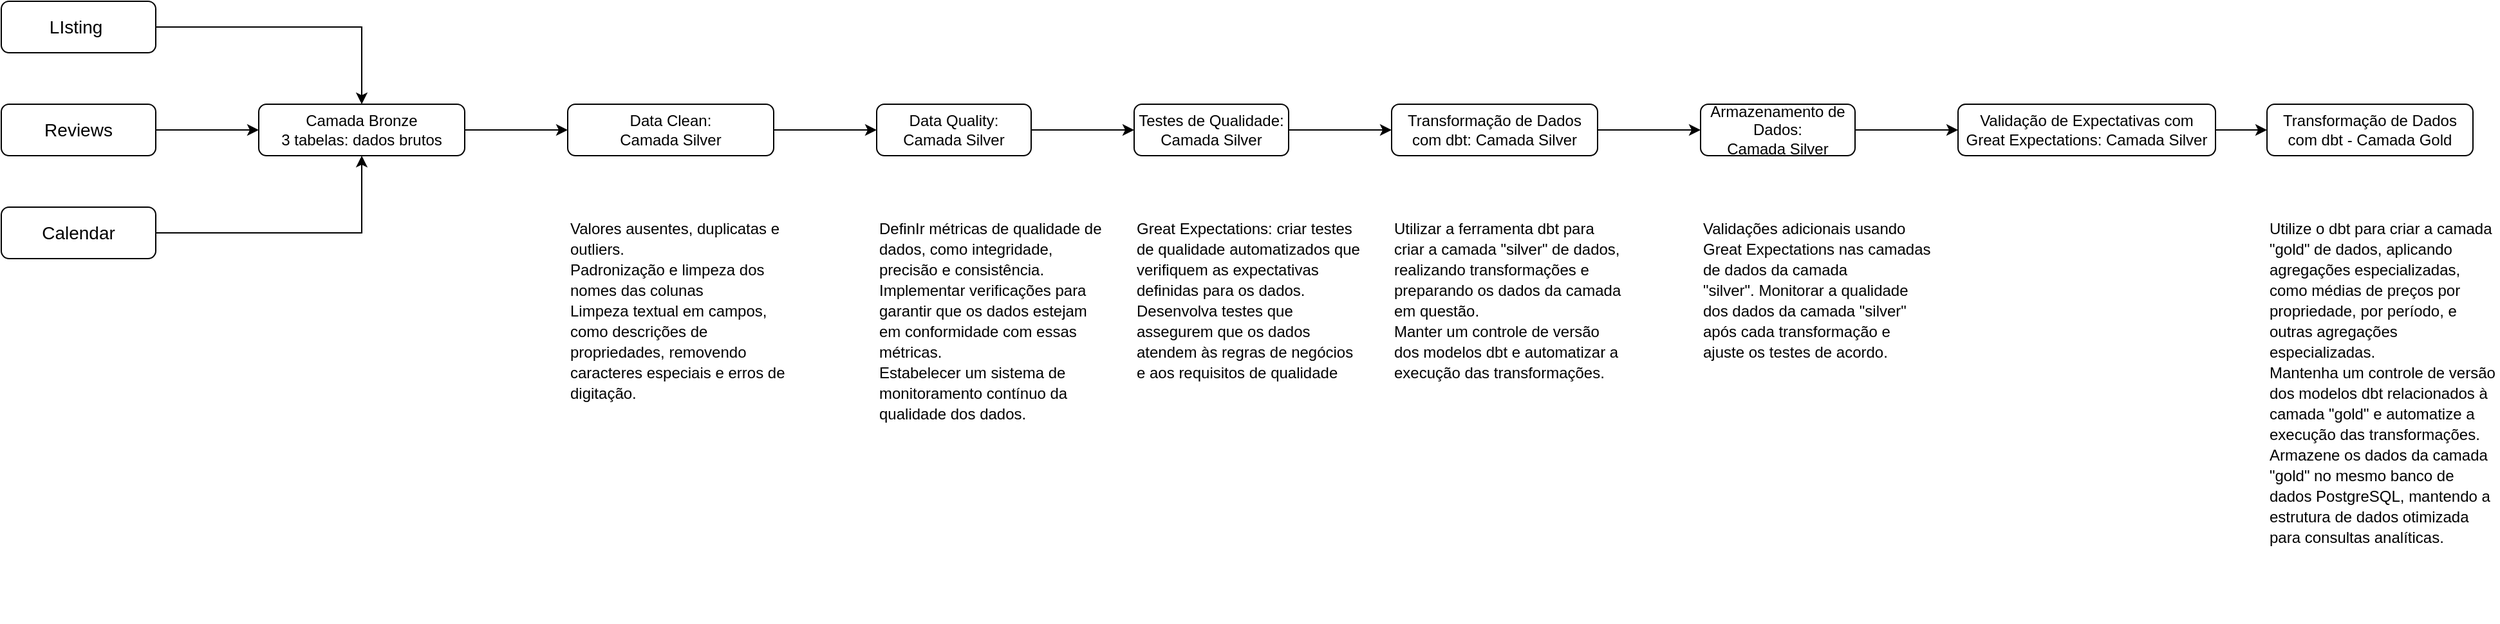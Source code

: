 <mxfile version="24.7.17">
  <diagram name="Page-1" id="xQ8s2Q3PXeCIFm0nmp8_">
    <mxGraphModel dx="1660" dy="822" grid="1" gridSize="10" guides="1" tooltips="1" connect="1" arrows="1" fold="1" page="1" pageScale="1" pageWidth="827" pageHeight="1169" math="0" shadow="0">
      <root>
        <mxCell id="0" />
        <mxCell id="1" parent="0" />
        <mxCell id="dPkHiC-_x82WxMXVspac-6" style="edgeStyle=orthogonalEdgeStyle;rounded=0;orthogonalLoop=1;jettySize=auto;html=1;entryX=0.5;entryY=0;entryDx=0;entryDy=0;" parent="1" source="dPkHiC-_x82WxMXVspac-1" edge="1" target="dPkHiC-_x82WxMXVspac-9">
          <mxGeometry relative="1" as="geometry">
            <mxPoint x="310" y="270" as="targetPoint" />
          </mxGeometry>
        </mxCell>
        <mxCell id="dPkHiC-_x82WxMXVspac-1" value="&lt;font style=&quot;font-size: 14px;&quot;&gt;LIsting&amp;nbsp;&lt;/font&gt;" style="rounded=1;whiteSpace=wrap;html=1;" parent="1" vertex="1">
          <mxGeometry x="40" y="160" width="120" height="40" as="geometry" />
        </mxCell>
        <mxCell id="dPkHiC-_x82WxMXVspac-2" value="&lt;font style=&quot;font-size: 14px;&quot;&gt;Reviews&lt;/font&gt;" style="rounded=1;whiteSpace=wrap;html=1;" parent="1" vertex="1">
          <mxGeometry x="40" y="240" width="120" height="40" as="geometry" />
        </mxCell>
        <mxCell id="dPkHiC-_x82WxMXVspac-8" style="edgeStyle=orthogonalEdgeStyle;rounded=0;orthogonalLoop=1;jettySize=auto;html=1;entryX=0.5;entryY=1;entryDx=0;entryDy=0;" parent="1" source="dPkHiC-_x82WxMXVspac-4" edge="1" target="dPkHiC-_x82WxMXVspac-9">
          <mxGeometry relative="1" as="geometry">
            <mxPoint x="310" y="270" as="targetPoint" />
          </mxGeometry>
        </mxCell>
        <mxCell id="dPkHiC-_x82WxMXVspac-4" value="&lt;font style=&quot;font-size: 14px;&quot;&gt;Calendar&lt;/font&gt;" style="rounded=1;whiteSpace=wrap;html=1;" parent="1" vertex="1">
          <mxGeometry x="40" y="320" width="120" height="40" as="geometry" />
        </mxCell>
        <mxCell id="dPkHiC-_x82WxMXVspac-10" value="" style="edgeStyle=orthogonalEdgeStyle;rounded=0;orthogonalLoop=1;jettySize=auto;html=1;" parent="1" source="dPkHiC-_x82WxMXVspac-2" target="dPkHiC-_x82WxMXVspac-9" edge="1">
          <mxGeometry relative="1" as="geometry">
            <mxPoint x="310" y="270" as="targetPoint" />
            <mxPoint x="160" y="270" as="sourcePoint" />
          </mxGeometry>
        </mxCell>
        <mxCell id="dPkHiC-_x82WxMXVspac-12" value="" style="edgeStyle=orthogonalEdgeStyle;rounded=0;orthogonalLoop=1;jettySize=auto;html=1;" parent="1" source="dPkHiC-_x82WxMXVspac-9" target="dPkHiC-_x82WxMXVspac-11" edge="1">
          <mxGeometry relative="1" as="geometry" />
        </mxCell>
        <mxCell id="dPkHiC-_x82WxMXVspac-9" value="Camada Bronze&lt;br&gt;3 tabelas: dados brutos" style="rounded=1;whiteSpace=wrap;html=1;" parent="1" vertex="1">
          <mxGeometry x="240" y="240" width="160" height="40" as="geometry" />
        </mxCell>
        <mxCell id="dPkHiC-_x82WxMXVspac-14" value="" style="edgeStyle=orthogonalEdgeStyle;rounded=0;orthogonalLoop=1;jettySize=auto;html=1;" parent="1" source="dPkHiC-_x82WxMXVspac-11" target="dPkHiC-_x82WxMXVspac-13" edge="1">
          <mxGeometry relative="1" as="geometry" />
        </mxCell>
        <mxCell id="dPkHiC-_x82WxMXVspac-11" value="Data Clean:&lt;div&gt;Camada Silver&lt;/div&gt;" style="rounded=1;whiteSpace=wrap;html=1;" parent="1" vertex="1">
          <mxGeometry x="480" y="240" width="160" height="40" as="geometry" />
        </mxCell>
        <mxCell id="dPkHiC-_x82WxMXVspac-21" value="" style="edgeStyle=orthogonalEdgeStyle;rounded=0;orthogonalLoop=1;jettySize=auto;html=1;" parent="1" source="dPkHiC-_x82WxMXVspac-13" target="dPkHiC-_x82WxMXVspac-20" edge="1">
          <mxGeometry relative="1" as="geometry" />
        </mxCell>
        <mxCell id="dPkHiC-_x82WxMXVspac-13" value="Data Quality:&lt;div&gt;Camada Silver&lt;/div&gt;" style="rounded=1;whiteSpace=wrap;html=1;" parent="1" vertex="1">
          <mxGeometry x="720" y="240" width="120" height="40" as="geometry" />
        </mxCell>
        <mxCell id="dPkHiC-_x82WxMXVspac-17" value="&lt;h1 style=&quot;margin-top: 0px; line-height: 50%;&quot;&gt;&lt;font style=&quot;font-size: 12px; font-weight: normal;&quot;&gt;Valores ausentes, duplicatas e outliers.&lt;br&gt;&lt;/font&gt;&lt;span style=&quot;background-color: initial; font-size: 12px; font-weight: normal;&quot;&gt;Padronização e limpeza dos nomes das colunas&lt;br&gt;&lt;/span&gt;&lt;span style=&quot;background-color: initial; font-size: 12px; font-weight: normal;&quot;&gt;Limpeza textual em campos, como descrições de propriedades, removendo caracteres especiais e erros de digitação.&lt;/span&gt;&lt;/h1&gt;" style="text;html=1;whiteSpace=wrap;overflow=hidden;rounded=0;" parent="1" vertex="1">
          <mxGeometry x="480" y="320" width="180" height="160" as="geometry" />
        </mxCell>
        <mxCell id="dPkHiC-_x82WxMXVspac-19" value="&lt;h1 style=&quot;margin-top: 0px; line-height: 50%;&quot;&gt;&lt;span style=&quot;font-size: 12px; font-weight: 400;&quot;&gt;DefinIr métricas de qualidade de dados, como integridade, precisão e consistência.&amp;nbsp;&lt;br&gt;&lt;/span&gt;&lt;span style=&quot;font-size: 12px; font-weight: 400; background-color: initial;&quot;&gt;Implementar verificações para garantir que os dados estejam em conformidade com essas métricas.&lt;br&gt;&lt;/span&gt;&lt;span style=&quot;font-size: 12px; font-weight: 400; background-color: initial;&quot;&gt;Estabelecer um sistema de monitoramento contínuo da qualidade dos dados.&lt;/span&gt;&lt;/h1&gt;" style="text;html=1;whiteSpace=wrap;overflow=hidden;rounded=0;" parent="1" vertex="1">
          <mxGeometry x="720" y="320" width="180" height="180" as="geometry" />
        </mxCell>
        <mxCell id="dPkHiC-_x82WxMXVspac-25" value="" style="edgeStyle=orthogonalEdgeStyle;rounded=0;orthogonalLoop=1;jettySize=auto;html=1;" parent="1" source="dPkHiC-_x82WxMXVspac-20" target="dPkHiC-_x82WxMXVspac-24" edge="1">
          <mxGeometry relative="1" as="geometry" />
        </mxCell>
        <mxCell id="dPkHiC-_x82WxMXVspac-20" value="Testes de Qualidade:&lt;div&gt;Camada Silver&lt;/div&gt;" style="rounded=1;whiteSpace=wrap;html=1;" parent="1" vertex="1">
          <mxGeometry x="920" y="240" width="120" height="40" as="geometry" />
        </mxCell>
        <mxCell id="dPkHiC-_x82WxMXVspac-23" value="&lt;h1 style=&quot;margin-top: 0px; line-height: 50%;&quot;&gt;&lt;span style=&quot;font-size: 12px; font-weight: 400;&quot;&gt;Great Expectations: criar testes de qualidade automatizados que verifiquem as expectativas definidas para os dados.&amp;nbsp;&lt;br&gt;&lt;/span&gt;&lt;span style=&quot;font-size: 12px; font-weight: 400; background-color: initial;&quot;&gt;Desenvolva testes que assegurem que os dados atendem às regras de negócios e aos requisitos de qualidade&lt;/span&gt;&lt;/h1&gt;" style="text;html=1;whiteSpace=wrap;overflow=hidden;rounded=0;" parent="1" vertex="1">
          <mxGeometry x="920" y="320" width="180" height="140" as="geometry" />
        </mxCell>
        <mxCell id="dPkHiC-_x82WxMXVspac-30" value="" style="edgeStyle=orthogonalEdgeStyle;rounded=0;orthogonalLoop=1;jettySize=auto;html=1;" parent="1" source="dPkHiC-_x82WxMXVspac-24" target="dPkHiC-_x82WxMXVspac-29" edge="1">
          <mxGeometry relative="1" as="geometry" />
        </mxCell>
        <mxCell id="dPkHiC-_x82WxMXVspac-24" value="&lt;div&gt;Transformação de Dados com dbt: Camada Silver&lt;/div&gt;" style="rounded=1;whiteSpace=wrap;html=1;" parent="1" vertex="1">
          <mxGeometry x="1120" y="240" width="160" height="40" as="geometry" />
        </mxCell>
        <mxCell id="dPkHiC-_x82WxMXVspac-26" value="&lt;h1 style=&quot;margin-top: 0px; line-height: 50%;&quot;&gt;&lt;span style=&quot;font-size: 12px; font-weight: 400;&quot;&gt;Utilizar a ferramenta dbt para criar a camada &quot;silver&quot; de dados, realizando transformações e preparando os dados da camada em questão.&lt;br&gt;&lt;/span&gt;&lt;span style=&quot;font-size: 12px; font-weight: 400; background-color: initial;&quot;&gt;Manter um controle de versão dos modelos dbt e automatizar a execução das transformações.&lt;/span&gt;&lt;/h1&gt;" style="text;html=1;whiteSpace=wrap;overflow=hidden;rounded=0;" parent="1" vertex="1">
          <mxGeometry x="1120" y="320" width="180" height="160" as="geometry" />
        </mxCell>
        <mxCell id="dPkHiC-_x82WxMXVspac-34" value="" style="edgeStyle=orthogonalEdgeStyle;rounded=0;orthogonalLoop=1;jettySize=auto;html=1;" parent="1" source="dPkHiC-_x82WxMXVspac-29" target="dPkHiC-_x82WxMXVspac-33" edge="1">
          <mxGeometry relative="1" as="geometry" />
        </mxCell>
        <mxCell id="dPkHiC-_x82WxMXVspac-29" value="Armazenamento de Dados: &lt;br&gt;Camada Silver" style="rounded=1;whiteSpace=wrap;html=1;" parent="1" vertex="1">
          <mxGeometry x="1360" y="240" width="120" height="40" as="geometry" />
        </mxCell>
        <mxCell id="dPkHiC-_x82WxMXVspac-38" value="" style="edgeStyle=orthogonalEdgeStyle;rounded=0;orthogonalLoop=1;jettySize=auto;html=1;" parent="1" source="dPkHiC-_x82WxMXVspac-33" target="dPkHiC-_x82WxMXVspac-37" edge="1">
          <mxGeometry relative="1" as="geometry" />
        </mxCell>
        <mxCell id="dPkHiC-_x82WxMXVspac-33" value="Validação de Expectativas com Great Expectations: Camada Silver" style="rounded=1;whiteSpace=wrap;html=1;" parent="1" vertex="1">
          <mxGeometry x="1560" y="240" width="200" height="40" as="geometry" />
        </mxCell>
        <mxCell id="dPkHiC-_x82WxMXVspac-36" value="&lt;h1 style=&quot;margin-top: 0px; line-height: 50%;&quot;&gt;&lt;span style=&quot;font-size: 12px; font-weight: 400;&quot;&gt;Validações adicionais usando Great Expectations nas camadas de dados da camada &quot;silver&quot;.&amp;nbsp;&lt;/span&gt;&lt;span style=&quot;font-size: 12px; font-weight: 400; background-color: initial;&quot;&gt;Monitorar a qualidade dos dados da camada &quot;silver&quot; após cada transformação e ajuste os testes de acordo.&lt;/span&gt;&lt;/h1&gt;" style="text;html=1;whiteSpace=wrap;overflow=hidden;rounded=0;" parent="1" vertex="1">
          <mxGeometry x="1360" y="320" width="180" height="160" as="geometry" />
        </mxCell>
        <mxCell id="dPkHiC-_x82WxMXVspac-37" value="Transformação de Dados com dbt - Camada Gold" style="rounded=1;whiteSpace=wrap;html=1;" parent="1" vertex="1">
          <mxGeometry x="1800" y="240" width="160" height="40" as="geometry" />
        </mxCell>
        <mxCell id="dPkHiC-_x82WxMXVspac-39" value="&lt;h1 style=&quot;margin-top: 0px; line-height: 50%;&quot;&gt;&lt;span style=&quot;font-size: 12px; font-weight: 400;&quot;&gt;Utilize o dbt para criar a camada &quot;gold&quot; de dados, aplicando agregações especializadas, como médias de preços por propriedade, por período, e outras agregações especializadas.&lt;br&gt;&lt;/span&gt;&lt;span style=&quot;font-size: 12px; font-weight: 400; background-color: initial;&quot;&gt;Mantenha um controle de versão dos modelos dbt relacionados à camada &quot;gold&quot; e automatize a execução das transformações.&amp;nbsp;&lt;br&gt;&lt;/span&gt;&lt;span style=&quot;font-size: 12px; font-weight: 400; background-color: initial;&quot;&gt;Armazene os dados da camada &quot;gold&quot; no mesmo banco de dados PostgreSQL, mantendo a estrutura de dados otimizada para consultas analíticas.&lt;/span&gt;&lt;/h1&gt;" style="text;html=1;whiteSpace=wrap;overflow=hidden;rounded=0;" parent="1" vertex="1">
          <mxGeometry x="1800" y="320" width="180" height="320" as="geometry" />
        </mxCell>
      </root>
    </mxGraphModel>
  </diagram>
</mxfile>
